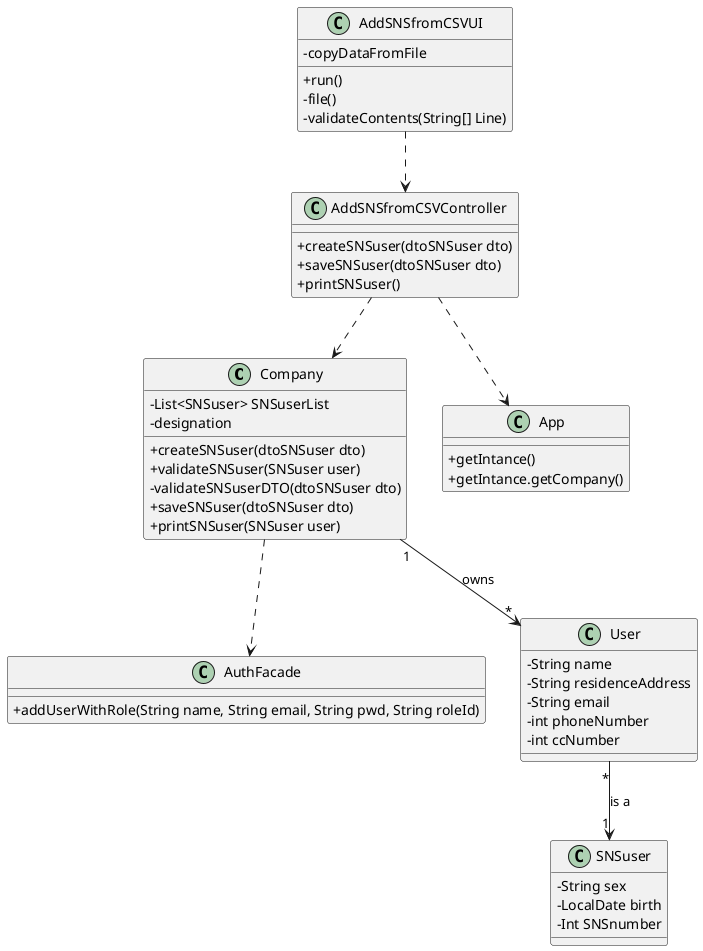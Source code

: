 @startuml
'https://plantuml.com/class-diagram
skinparam classAttributeIconSize 0

Class Company{
-List<SNSuser> SNSuserList
-designation
    +createSNSuser(dtoSNSuser dto)
    +validateSNSuser(SNSuser user)
    -validateSNSuserDTO(dtoSNSuser dto)
    +saveSNSuser(dtoSNSuser dto)
    +printSNSuser(SNSuser user)
}
Class AuthFacade{
+addUserWithRole(String name, String email, String pwd, String roleId)
}

Class App{
+getIntance()
+getIntance.getCompany()
}

Class SNSuser{
-String sex
-LocalDate birth
-Int SNSnumber
}

Class User{
-String name
-String residenceAddress
-String email
-int phoneNumber
-int ccNumber
}

Class AddSNSfromCSVUI{
+run()
-file()
-copyDataFromFile
-validateContents(String[] Line)
}
Class AddSNSfromCSVController{
+createSNSuser(dtoSNSuser dto)
+saveSNSuser(dtoSNSuser dto)
+printSNSuser()
}

AddSNSfromCSVUI..>AddSNSfromCSVController
AddSNSfromCSVController..>Company
AddSNSfromCSVController..>App
Company"1"-->"*"User:owns
Company..>AuthFacade
User"*"-->"1"SNSuser:is a


@enduml